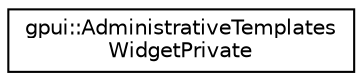 digraph "Graphical Class Hierarchy"
{
 // LATEX_PDF_SIZE
  edge [fontname="Helvetica",fontsize="10",labelfontname="Helvetica",labelfontsize="10"];
  node [fontname="Helvetica",fontsize="10",shape=record];
  rankdir="LR";
  Node0 [label="gpui::AdministrativeTemplates\lWidgetPrivate",height=0.2,width=0.4,color="black", fillcolor="white", style="filled",URL="$classgpui_1_1_administrative_templates_widget_private.html",tooltip=" "];
}
